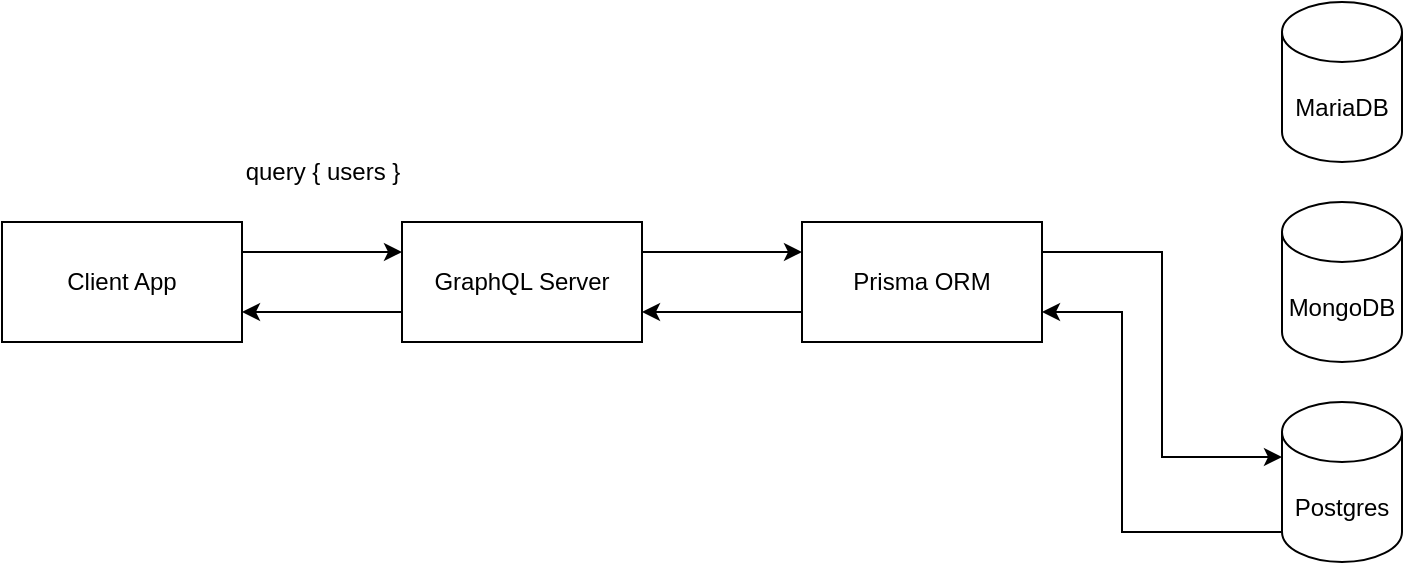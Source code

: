 <mxfile version="23.1.5" type="device" pages="2">
  <diagram name="Page-1" id="HJuFTTRvh9LI2OuNzmcX">
    <mxGraphModel dx="879" dy="479" grid="1" gridSize="10" guides="1" tooltips="1" connect="1" arrows="1" fold="1" page="1" pageScale="1" pageWidth="827" pageHeight="1169" math="0" shadow="0">
      <root>
        <mxCell id="0" />
        <mxCell id="1" parent="0" />
        <mxCell id="FIi3h1MT8firy8kijFIq-5" style="edgeStyle=orthogonalEdgeStyle;rounded=0;orthogonalLoop=1;jettySize=auto;html=1;exitX=1;exitY=0.25;exitDx=0;exitDy=0;entryX=0;entryY=0.25;entryDx=0;entryDy=0;" edge="1" parent="1" source="FIi3h1MT8firy8kijFIq-1" target="FIi3h1MT8firy8kijFIq-2">
          <mxGeometry relative="1" as="geometry" />
        </mxCell>
        <mxCell id="FIi3h1MT8firy8kijFIq-1" value="Client App" style="rounded=0;whiteSpace=wrap;html=1;" vertex="1" parent="1">
          <mxGeometry x="10" y="160" width="120" height="60" as="geometry" />
        </mxCell>
        <mxCell id="FIi3h1MT8firy8kijFIq-10" style="edgeStyle=orthogonalEdgeStyle;rounded=0;orthogonalLoop=1;jettySize=auto;html=1;exitX=1;exitY=0.25;exitDx=0;exitDy=0;entryX=0;entryY=0.25;entryDx=0;entryDy=0;" edge="1" parent="1" source="FIi3h1MT8firy8kijFIq-2" target="FIi3h1MT8firy8kijFIq-7">
          <mxGeometry relative="1" as="geometry" />
        </mxCell>
        <mxCell id="FIi3h1MT8firy8kijFIq-13" style="edgeStyle=orthogonalEdgeStyle;rounded=0;orthogonalLoop=1;jettySize=auto;html=1;exitX=0;exitY=0.75;exitDx=0;exitDy=0;entryX=1;entryY=0.75;entryDx=0;entryDy=0;" edge="1" parent="1" source="FIi3h1MT8firy8kijFIq-2" target="FIi3h1MT8firy8kijFIq-1">
          <mxGeometry relative="1" as="geometry" />
        </mxCell>
        <mxCell id="FIi3h1MT8firy8kijFIq-2" value="GraphQL Server" style="whiteSpace=wrap;html=1;rounded=0;" vertex="1" parent="1">
          <mxGeometry x="210" y="160" width="120" height="60" as="geometry" />
        </mxCell>
        <mxCell id="FIi3h1MT8firy8kijFIq-4" value="MongoDB" style="shape=cylinder3;whiteSpace=wrap;html=1;boundedLbl=1;backgroundOutline=1;size=15;" vertex="1" parent="1">
          <mxGeometry x="650" y="150" width="60" height="80" as="geometry" />
        </mxCell>
        <mxCell id="FIi3h1MT8firy8kijFIq-6" value="query { users }" style="text;html=1;align=center;verticalAlign=middle;resizable=0;points=[];autosize=1;strokeColor=none;fillColor=none;" vertex="1" parent="1">
          <mxGeometry x="120" y="120" width="100" height="30" as="geometry" />
        </mxCell>
        <mxCell id="FIi3h1MT8firy8kijFIq-12" style="edgeStyle=orthogonalEdgeStyle;rounded=0;orthogonalLoop=1;jettySize=auto;html=1;exitX=0;exitY=0.75;exitDx=0;exitDy=0;entryX=1;entryY=0.75;entryDx=0;entryDy=0;" edge="1" parent="1" source="FIi3h1MT8firy8kijFIq-7" target="FIi3h1MT8firy8kijFIq-2">
          <mxGeometry relative="1" as="geometry" />
        </mxCell>
        <mxCell id="FIi3h1MT8firy8kijFIq-7" value="Prisma ORM" style="whiteSpace=wrap;html=1;rounded=0;" vertex="1" parent="1">
          <mxGeometry x="410" y="160" width="120" height="60" as="geometry" />
        </mxCell>
        <mxCell id="FIi3h1MT8firy8kijFIq-16" style="edgeStyle=orthogonalEdgeStyle;rounded=0;orthogonalLoop=1;jettySize=auto;html=1;exitX=0;exitY=1;exitDx=0;exitDy=-15;exitPerimeter=0;entryX=1;entryY=0.75;entryDx=0;entryDy=0;" edge="1" parent="1" source="FIi3h1MT8firy8kijFIq-14" target="FIi3h1MT8firy8kijFIq-7">
          <mxGeometry relative="1" as="geometry">
            <Array as="points">
              <mxPoint x="570" y="315" />
              <mxPoint x="570" y="205" />
            </Array>
          </mxGeometry>
        </mxCell>
        <mxCell id="FIi3h1MT8firy8kijFIq-14" value="Postgres" style="shape=cylinder3;whiteSpace=wrap;html=1;boundedLbl=1;backgroundOutline=1;size=15;" vertex="1" parent="1">
          <mxGeometry x="650" y="250" width="60" height="80" as="geometry" />
        </mxCell>
        <mxCell id="FIi3h1MT8firy8kijFIq-15" style="edgeStyle=orthogonalEdgeStyle;rounded=0;orthogonalLoop=1;jettySize=auto;html=1;exitX=1;exitY=0.25;exitDx=0;exitDy=0;entryX=0;entryY=0;entryDx=0;entryDy=27.5;entryPerimeter=0;" edge="1" parent="1" source="FIi3h1MT8firy8kijFIq-7" target="FIi3h1MT8firy8kijFIq-14">
          <mxGeometry relative="1" as="geometry" />
        </mxCell>
        <mxCell id="FIi3h1MT8firy8kijFIq-17" value="MariaDB" style="shape=cylinder3;whiteSpace=wrap;html=1;boundedLbl=1;backgroundOutline=1;size=15;" vertex="1" parent="1">
          <mxGeometry x="650" y="50" width="60" height="80" as="geometry" />
        </mxCell>
      </root>
    </mxGraphModel>
  </diagram>
  <diagram id="KefP5tfgZ6_VTr5iN-ql" name="Page-2">
    <mxGraphModel dx="733" dy="399" grid="1" gridSize="10" guides="1" tooltips="1" connect="1" arrows="1" fold="1" page="1" pageScale="1" pageWidth="827" pageHeight="1169" math="0" shadow="0">
      <root>
        <mxCell id="0" />
        <mxCell id="1" parent="0" />
        <mxCell id="7WscDCVKJzETcuskZZVe-3" style="edgeStyle=orthogonalEdgeStyle;rounded=0;orthogonalLoop=1;jettySize=auto;html=1;exitX=1;exitY=0.25;exitDx=0;exitDy=0;entryX=0;entryY=0.25;entryDx=0;entryDy=0;" edge="1" parent="1" source="7WscDCVKJzETcuskZZVe-1" target="7WscDCVKJzETcuskZZVe-2">
          <mxGeometry relative="1" as="geometry" />
        </mxCell>
        <mxCell id="7WscDCVKJzETcuskZZVe-12" style="edgeStyle=orthogonalEdgeStyle;rounded=0;orthogonalLoop=1;jettySize=auto;html=1;exitX=1;exitY=0.75;exitDx=0;exitDy=0;entryX=0;entryY=0.75;entryDx=0;entryDy=0;" edge="1" parent="1" source="7WscDCVKJzETcuskZZVe-1" target="7WscDCVKJzETcuskZZVe-2">
          <mxGeometry relative="1" as="geometry" />
        </mxCell>
        <mxCell id="7WscDCVKJzETcuskZZVe-1" value="Client" style="rounded=0;whiteSpace=wrap;html=1;" vertex="1" parent="1">
          <mxGeometry x="110" y="80" width="130" height="320" as="geometry" />
        </mxCell>
        <mxCell id="7WscDCVKJzETcuskZZVe-9" style="edgeStyle=orthogonalEdgeStyle;rounded=0;orthogonalLoop=1;jettySize=auto;html=1;exitX=0;exitY=0.5;exitDx=0;exitDy=0;entryX=1;entryY=0.5;entryDx=0;entryDy=0;" edge="1" parent="1" source="7WscDCVKJzETcuskZZVe-2" target="7WscDCVKJzETcuskZZVe-1">
          <mxGeometry relative="1" as="geometry" />
        </mxCell>
        <mxCell id="7WscDCVKJzETcuskZZVe-2" value="GraphQL Server" style="rounded=0;whiteSpace=wrap;html=1;" vertex="1" parent="1">
          <mxGeometry x="510" y="80" width="130" height="320" as="geometry" />
        </mxCell>
        <mxCell id="7WscDCVKJzETcuskZZVe-5" value="" style="shape=cylinder3;whiteSpace=wrap;html=1;boundedLbl=1;backgroundOutline=1;size=15;" vertex="1" parent="1">
          <mxGeometry x="740" y="60" width="60" height="80" as="geometry" />
        </mxCell>
        <mxCell id="7WscDCVKJzETcuskZZVe-6" style="edgeStyle=orthogonalEdgeStyle;rounded=0;orthogonalLoop=1;jettySize=auto;html=1;exitX=1;exitY=0.25;exitDx=0;exitDy=0;entryX=0;entryY=0.5;entryDx=0;entryDy=0;entryPerimeter=0;" edge="1" parent="1" source="7WscDCVKJzETcuskZZVe-2" target="7WscDCVKJzETcuskZZVe-5">
          <mxGeometry relative="1" as="geometry" />
        </mxCell>
        <mxCell id="7WscDCVKJzETcuskZZVe-7" value="login - email &amp;amp; password" style="text;html=1;align=center;verticalAlign=middle;resizable=0;points=[];autosize=1;strokeColor=none;fillColor=none;" vertex="1" parent="1">
          <mxGeometry x="295" y="118" width="150" height="30" as="geometry" />
        </mxCell>
        <mxCell id="7WscDCVKJzETcuskZZVe-8" value="Generates JWT Token" style="text;html=1;align=center;verticalAlign=middle;resizable=0;points=[];autosize=1;strokeColor=none;fillColor=none;" vertex="1" parent="1">
          <mxGeometry x="650" y="198" width="140" height="30" as="geometry" />
        </mxCell>
        <mxCell id="7WscDCVKJzETcuskZZVe-10" value="JWT Token assigned" style="text;html=1;align=center;verticalAlign=middle;resizable=0;points=[];autosize=1;strokeColor=none;fillColor=none;" vertex="1" parent="1">
          <mxGeometry x="295" y="208" width="130" height="30" as="geometry" />
        </mxCell>
        <mxCell id="7WscDCVKJzETcuskZZVe-11" value="localStorage&lt;br&gt;Context API&lt;br&gt;Services&lt;br&gt;Redux&lt;br&gt;in memory" style="text;html=1;align=center;verticalAlign=middle;resizable=0;points=[];autosize=1;strokeColor=none;fillColor=none;" vertex="1" parent="1">
          <mxGeometry x="15" y="198" width="90" height="90" as="geometry" />
        </mxCell>
        <mxCell id="7WscDCVKJzETcuskZZVe-13" value="/posts + JWT" style="text;html=1;align=center;verticalAlign=middle;resizable=0;points=[];autosize=1;strokeColor=none;fillColor=none;" vertex="1" parent="1">
          <mxGeometry x="310" y="288" width="90" height="30" as="geometry" />
        </mxCell>
        <mxCell id="7WscDCVKJzETcuskZZVe-14" value="Verify the token&lt;br&gt;Returns the response to client" style="text;html=1;align=center;verticalAlign=middle;resizable=0;points=[];autosize=1;strokeColor=none;fillColor=none;" vertex="1" parent="1">
          <mxGeometry x="640" y="293" width="180" height="40" as="geometry" />
        </mxCell>
        <mxCell id="7WscDCVKJzETcuskZZVe-15" value="" style="endArrow=classic;html=1;rounded=0;exitX=-0.01;exitY=0.863;exitDx=0;exitDy=0;exitPerimeter=0;entryX=1.022;entryY=0.86;entryDx=0;entryDy=0;entryPerimeter=0;" edge="1" parent="1" source="7WscDCVKJzETcuskZZVe-2" target="7WscDCVKJzETcuskZZVe-1">
          <mxGeometry width="50" height="50" relative="1" as="geometry">
            <mxPoint x="470" y="270" as="sourcePoint" />
            <mxPoint x="520" y="220" as="targetPoint" />
          </mxGeometry>
        </mxCell>
        <mxCell id="7WscDCVKJzETcuskZZVe-16" value="Protected resource" style="text;html=1;align=center;verticalAlign=middle;resizable=0;points=[];autosize=1;strokeColor=none;fillColor=none;" vertex="1" parent="1">
          <mxGeometry x="310" y="358" width="120" height="30" as="geometry" />
        </mxCell>
      </root>
    </mxGraphModel>
  </diagram>
</mxfile>
